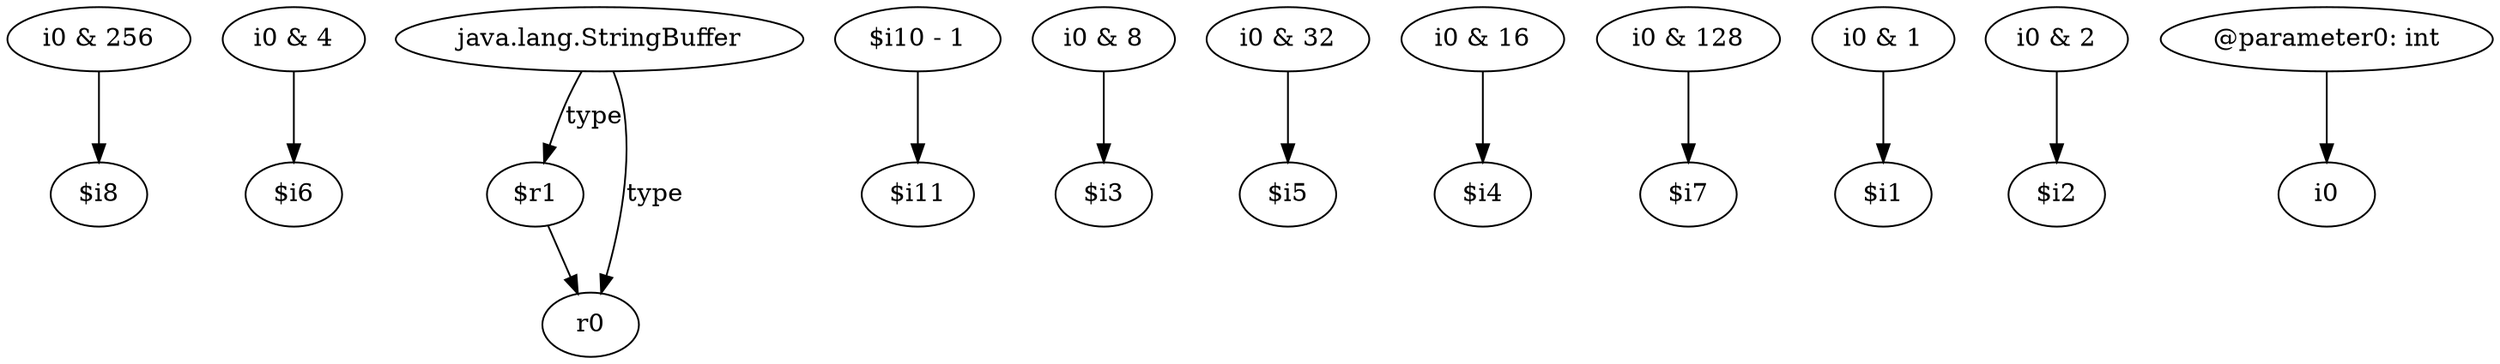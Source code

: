 digraph g {
0[label="i0 & 256"]
1[label="$i8"]
0->1[label=""]
2[label="i0 & 4"]
3[label="$i6"]
2->3[label=""]
4[label="java.lang.StringBuffer"]
5[label="$r1"]
4->5[label="type"]
6[label="r0"]
5->6[label=""]
7[label="$i10 - 1"]
8[label="$i11"]
7->8[label=""]
9[label="i0 & 8"]
10[label="$i3"]
9->10[label=""]
11[label="i0 & 32"]
12[label="$i5"]
11->12[label=""]
13[label="i0 & 16"]
14[label="$i4"]
13->14[label=""]
4->6[label="type"]
15[label="i0 & 128"]
16[label="$i7"]
15->16[label=""]
17[label="i0 & 1"]
18[label="$i1"]
17->18[label=""]
19[label="i0 & 2"]
20[label="$i2"]
19->20[label=""]
21[label="@parameter0: int"]
22[label="i0"]
21->22[label=""]
}